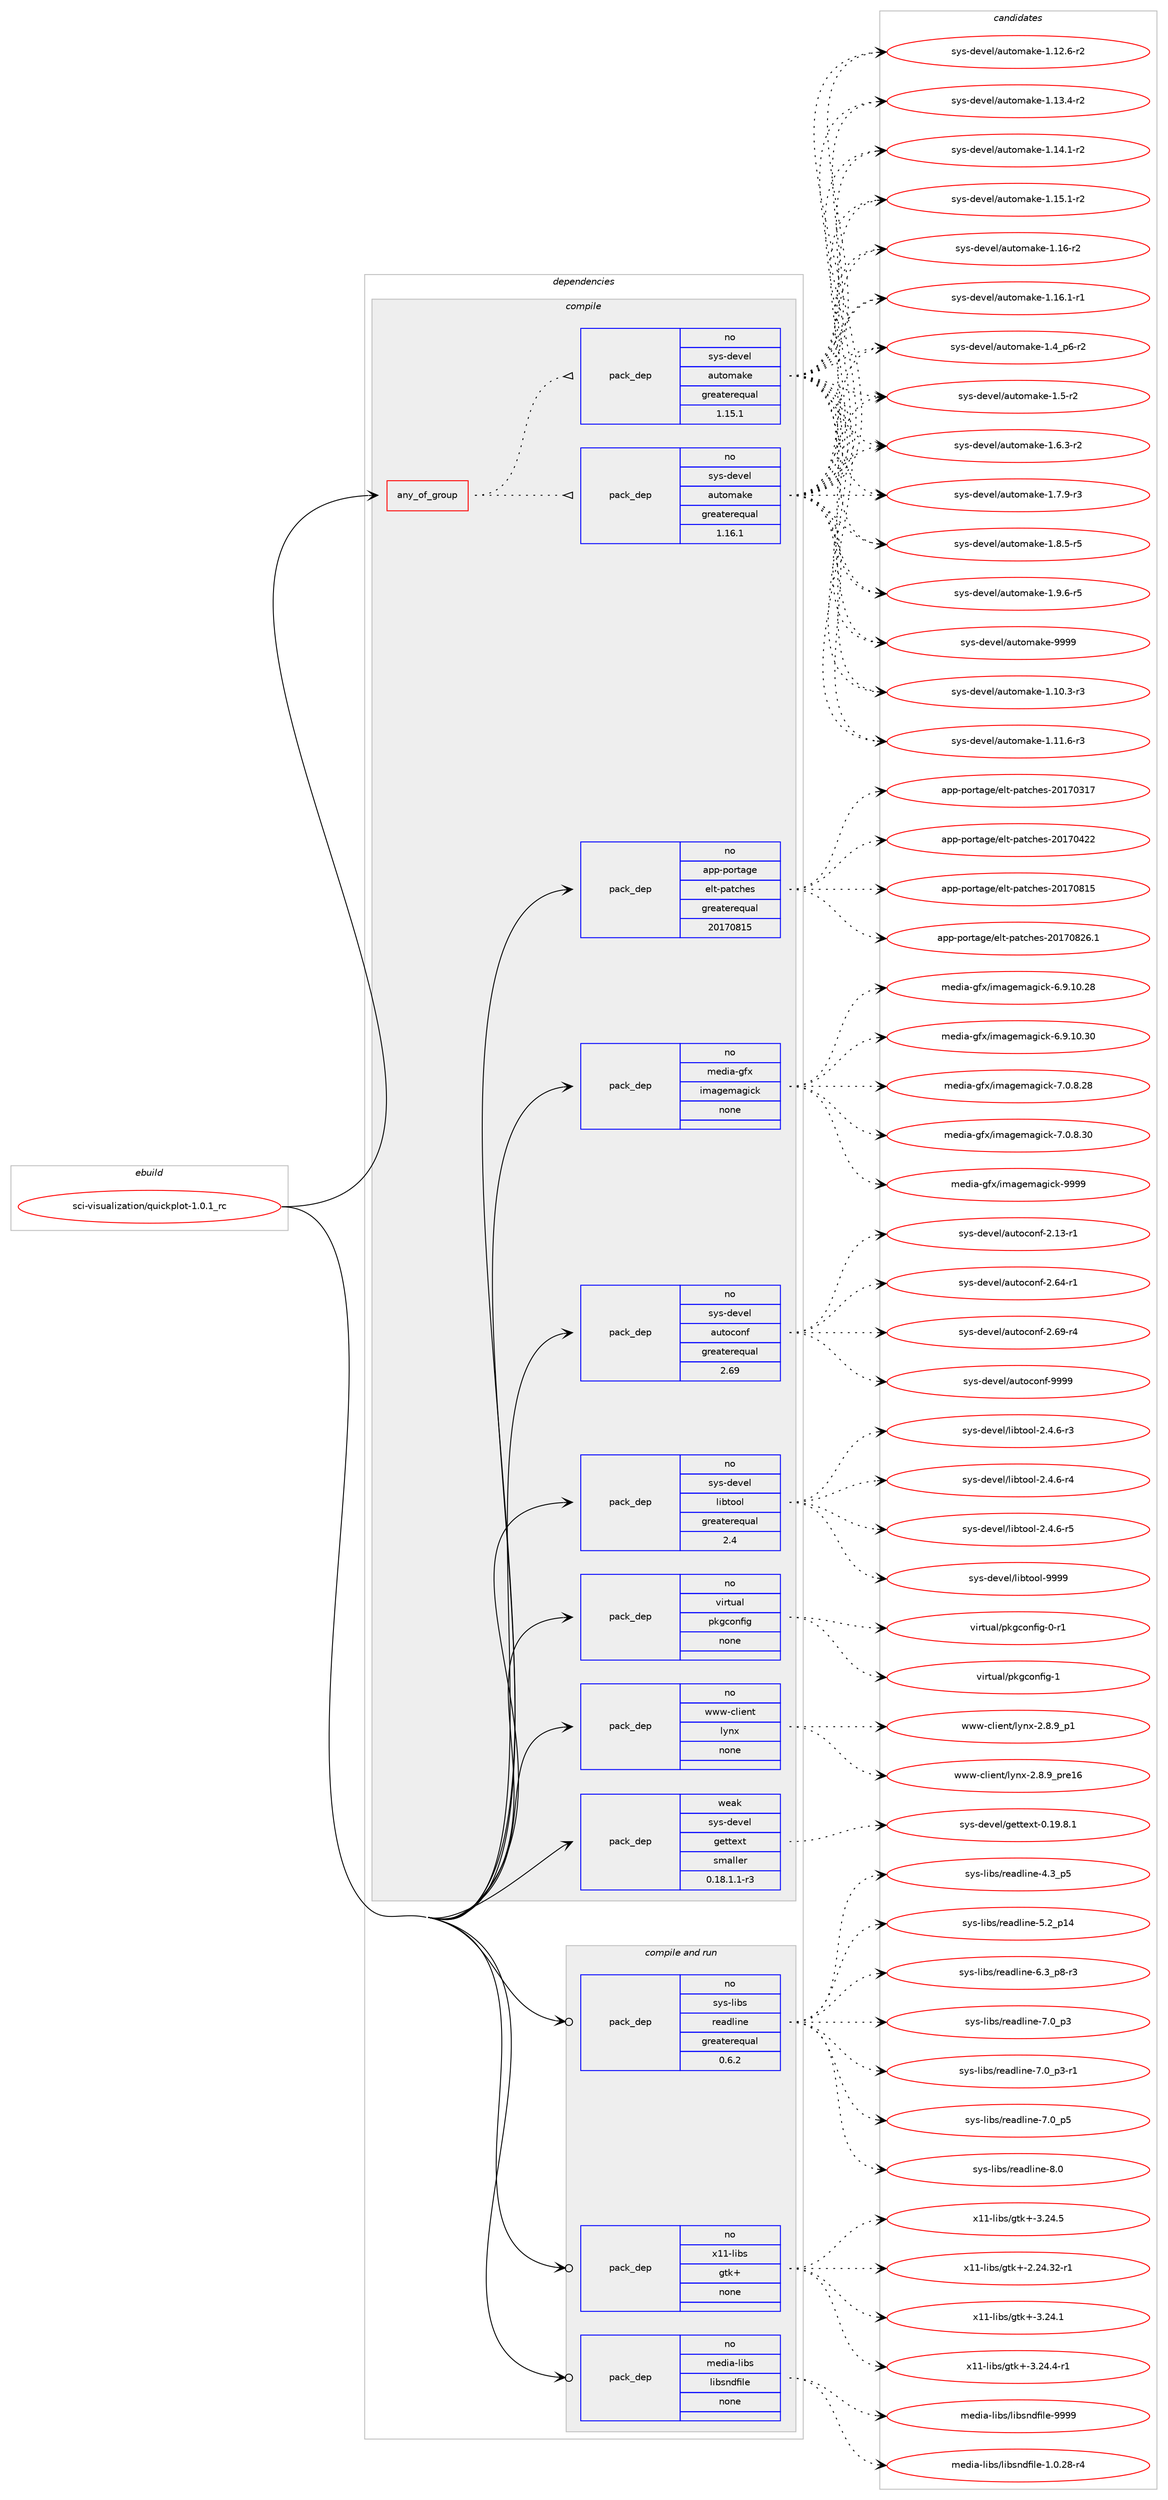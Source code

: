 digraph prolog {

# *************
# Graph options
# *************

newrank=true;
concentrate=true;
compound=true;
graph [rankdir=LR,fontname=Helvetica,fontsize=10,ranksep=1.5];#, ranksep=2.5, nodesep=0.2];
edge  [arrowhead=vee];
node  [fontname=Helvetica,fontsize=10];

# **********
# The ebuild
# **********

subgraph cluster_leftcol {
color=gray;
rank=same;
label=<<i>ebuild</i>>;
id [label="sci-visualization/quickplot-1.0.1_rc", color=red, width=4, href="../sci-visualization/quickplot-1.0.1_rc.svg"];
}

# ****************
# The dependencies
# ****************

subgraph cluster_midcol {
color=gray;
label=<<i>dependencies</i>>;
subgraph cluster_compile {
fillcolor="#eeeeee";
style=filled;
label=<<i>compile</i>>;
subgraph any27067 {
dependency1702456 [label=<<TABLE BORDER="0" CELLBORDER="1" CELLSPACING="0" CELLPADDING="4"><TR><TD CELLPADDING="10">any_of_group</TD></TR></TABLE>>, shape=none, color=red];subgraph pack1218953 {
dependency1702457 [label=<<TABLE BORDER="0" CELLBORDER="1" CELLSPACING="0" CELLPADDING="4" WIDTH="220"><TR><TD ROWSPAN="6" CELLPADDING="30">pack_dep</TD></TR><TR><TD WIDTH="110">no</TD></TR><TR><TD>sys-devel</TD></TR><TR><TD>automake</TD></TR><TR><TD>greaterequal</TD></TR><TR><TD>1.16.1</TD></TR></TABLE>>, shape=none, color=blue];
}
dependency1702456:e -> dependency1702457:w [weight=20,style="dotted",arrowhead="oinv"];
subgraph pack1218954 {
dependency1702458 [label=<<TABLE BORDER="0" CELLBORDER="1" CELLSPACING="0" CELLPADDING="4" WIDTH="220"><TR><TD ROWSPAN="6" CELLPADDING="30">pack_dep</TD></TR><TR><TD WIDTH="110">no</TD></TR><TR><TD>sys-devel</TD></TR><TR><TD>automake</TD></TR><TR><TD>greaterequal</TD></TR><TR><TD>1.15.1</TD></TR></TABLE>>, shape=none, color=blue];
}
dependency1702456:e -> dependency1702458:w [weight=20,style="dotted",arrowhead="oinv"];
}
id:e -> dependency1702456:w [weight=20,style="solid",arrowhead="vee"];
subgraph pack1218955 {
dependency1702459 [label=<<TABLE BORDER="0" CELLBORDER="1" CELLSPACING="0" CELLPADDING="4" WIDTH="220"><TR><TD ROWSPAN="6" CELLPADDING="30">pack_dep</TD></TR><TR><TD WIDTH="110">no</TD></TR><TR><TD>app-portage</TD></TR><TR><TD>elt-patches</TD></TR><TR><TD>greaterequal</TD></TR><TR><TD>20170815</TD></TR></TABLE>>, shape=none, color=blue];
}
id:e -> dependency1702459:w [weight=20,style="solid",arrowhead="vee"];
subgraph pack1218956 {
dependency1702460 [label=<<TABLE BORDER="0" CELLBORDER="1" CELLSPACING="0" CELLPADDING="4" WIDTH="220"><TR><TD ROWSPAN="6" CELLPADDING="30">pack_dep</TD></TR><TR><TD WIDTH="110">no</TD></TR><TR><TD>media-gfx</TD></TR><TR><TD>imagemagick</TD></TR><TR><TD>none</TD></TR><TR><TD></TD></TR></TABLE>>, shape=none, color=blue];
}
id:e -> dependency1702460:w [weight=20,style="solid",arrowhead="vee"];
subgraph pack1218957 {
dependency1702461 [label=<<TABLE BORDER="0" CELLBORDER="1" CELLSPACING="0" CELLPADDING="4" WIDTH="220"><TR><TD ROWSPAN="6" CELLPADDING="30">pack_dep</TD></TR><TR><TD WIDTH="110">no</TD></TR><TR><TD>sys-devel</TD></TR><TR><TD>autoconf</TD></TR><TR><TD>greaterequal</TD></TR><TR><TD>2.69</TD></TR></TABLE>>, shape=none, color=blue];
}
id:e -> dependency1702461:w [weight=20,style="solid",arrowhead="vee"];
subgraph pack1218958 {
dependency1702462 [label=<<TABLE BORDER="0" CELLBORDER="1" CELLSPACING="0" CELLPADDING="4" WIDTH="220"><TR><TD ROWSPAN="6" CELLPADDING="30">pack_dep</TD></TR><TR><TD WIDTH="110">no</TD></TR><TR><TD>sys-devel</TD></TR><TR><TD>libtool</TD></TR><TR><TD>greaterequal</TD></TR><TR><TD>2.4</TD></TR></TABLE>>, shape=none, color=blue];
}
id:e -> dependency1702462:w [weight=20,style="solid",arrowhead="vee"];
subgraph pack1218959 {
dependency1702463 [label=<<TABLE BORDER="0" CELLBORDER="1" CELLSPACING="0" CELLPADDING="4" WIDTH="220"><TR><TD ROWSPAN="6" CELLPADDING="30">pack_dep</TD></TR><TR><TD WIDTH="110">no</TD></TR><TR><TD>virtual</TD></TR><TR><TD>pkgconfig</TD></TR><TR><TD>none</TD></TR><TR><TD></TD></TR></TABLE>>, shape=none, color=blue];
}
id:e -> dependency1702463:w [weight=20,style="solid",arrowhead="vee"];
subgraph pack1218960 {
dependency1702464 [label=<<TABLE BORDER="0" CELLBORDER="1" CELLSPACING="0" CELLPADDING="4" WIDTH="220"><TR><TD ROWSPAN="6" CELLPADDING="30">pack_dep</TD></TR><TR><TD WIDTH="110">no</TD></TR><TR><TD>www-client</TD></TR><TR><TD>lynx</TD></TR><TR><TD>none</TD></TR><TR><TD></TD></TR></TABLE>>, shape=none, color=blue];
}
id:e -> dependency1702464:w [weight=20,style="solid",arrowhead="vee"];
subgraph pack1218961 {
dependency1702465 [label=<<TABLE BORDER="0" CELLBORDER="1" CELLSPACING="0" CELLPADDING="4" WIDTH="220"><TR><TD ROWSPAN="6" CELLPADDING="30">pack_dep</TD></TR><TR><TD WIDTH="110">weak</TD></TR><TR><TD>sys-devel</TD></TR><TR><TD>gettext</TD></TR><TR><TD>smaller</TD></TR><TR><TD>0.18.1.1-r3</TD></TR></TABLE>>, shape=none, color=blue];
}
id:e -> dependency1702465:w [weight=20,style="solid",arrowhead="vee"];
}
subgraph cluster_compileandrun {
fillcolor="#eeeeee";
style=filled;
label=<<i>compile and run</i>>;
subgraph pack1218962 {
dependency1702466 [label=<<TABLE BORDER="0" CELLBORDER="1" CELLSPACING="0" CELLPADDING="4" WIDTH="220"><TR><TD ROWSPAN="6" CELLPADDING="30">pack_dep</TD></TR><TR><TD WIDTH="110">no</TD></TR><TR><TD>media-libs</TD></TR><TR><TD>libsndfile</TD></TR><TR><TD>none</TD></TR><TR><TD></TD></TR></TABLE>>, shape=none, color=blue];
}
id:e -> dependency1702466:w [weight=20,style="solid",arrowhead="odotvee"];
subgraph pack1218963 {
dependency1702467 [label=<<TABLE BORDER="0" CELLBORDER="1" CELLSPACING="0" CELLPADDING="4" WIDTH="220"><TR><TD ROWSPAN="6" CELLPADDING="30">pack_dep</TD></TR><TR><TD WIDTH="110">no</TD></TR><TR><TD>sys-libs</TD></TR><TR><TD>readline</TD></TR><TR><TD>greaterequal</TD></TR><TR><TD>0.6.2</TD></TR></TABLE>>, shape=none, color=blue];
}
id:e -> dependency1702467:w [weight=20,style="solid",arrowhead="odotvee"];
subgraph pack1218964 {
dependency1702468 [label=<<TABLE BORDER="0" CELLBORDER="1" CELLSPACING="0" CELLPADDING="4" WIDTH="220"><TR><TD ROWSPAN="6" CELLPADDING="30">pack_dep</TD></TR><TR><TD WIDTH="110">no</TD></TR><TR><TD>x11-libs</TD></TR><TR><TD>gtk+</TD></TR><TR><TD>none</TD></TR><TR><TD></TD></TR></TABLE>>, shape=none, color=blue];
}
id:e -> dependency1702468:w [weight=20,style="solid",arrowhead="odotvee"];
}
subgraph cluster_run {
fillcolor="#eeeeee";
style=filled;
label=<<i>run</i>>;
}
}

# **************
# The candidates
# **************

subgraph cluster_choices {
rank=same;
color=gray;
label=<<i>candidates</i>>;

subgraph choice1218953 {
color=black;
nodesep=1;
choice11512111545100101118101108479711711611110997107101454946494846514511451 [label="sys-devel/automake-1.10.3-r3", color=red, width=4,href="../sys-devel/automake-1.10.3-r3.svg"];
choice11512111545100101118101108479711711611110997107101454946494946544511451 [label="sys-devel/automake-1.11.6-r3", color=red, width=4,href="../sys-devel/automake-1.11.6-r3.svg"];
choice11512111545100101118101108479711711611110997107101454946495046544511450 [label="sys-devel/automake-1.12.6-r2", color=red, width=4,href="../sys-devel/automake-1.12.6-r2.svg"];
choice11512111545100101118101108479711711611110997107101454946495146524511450 [label="sys-devel/automake-1.13.4-r2", color=red, width=4,href="../sys-devel/automake-1.13.4-r2.svg"];
choice11512111545100101118101108479711711611110997107101454946495246494511450 [label="sys-devel/automake-1.14.1-r2", color=red, width=4,href="../sys-devel/automake-1.14.1-r2.svg"];
choice11512111545100101118101108479711711611110997107101454946495346494511450 [label="sys-devel/automake-1.15.1-r2", color=red, width=4,href="../sys-devel/automake-1.15.1-r2.svg"];
choice1151211154510010111810110847971171161111099710710145494649544511450 [label="sys-devel/automake-1.16-r2", color=red, width=4,href="../sys-devel/automake-1.16-r2.svg"];
choice11512111545100101118101108479711711611110997107101454946495446494511449 [label="sys-devel/automake-1.16.1-r1", color=red, width=4,href="../sys-devel/automake-1.16.1-r1.svg"];
choice115121115451001011181011084797117116111109971071014549465295112544511450 [label="sys-devel/automake-1.4_p6-r2", color=red, width=4,href="../sys-devel/automake-1.4_p6-r2.svg"];
choice11512111545100101118101108479711711611110997107101454946534511450 [label="sys-devel/automake-1.5-r2", color=red, width=4,href="../sys-devel/automake-1.5-r2.svg"];
choice115121115451001011181011084797117116111109971071014549465446514511450 [label="sys-devel/automake-1.6.3-r2", color=red, width=4,href="../sys-devel/automake-1.6.3-r2.svg"];
choice115121115451001011181011084797117116111109971071014549465546574511451 [label="sys-devel/automake-1.7.9-r3", color=red, width=4,href="../sys-devel/automake-1.7.9-r3.svg"];
choice115121115451001011181011084797117116111109971071014549465646534511453 [label="sys-devel/automake-1.8.5-r5", color=red, width=4,href="../sys-devel/automake-1.8.5-r5.svg"];
choice115121115451001011181011084797117116111109971071014549465746544511453 [label="sys-devel/automake-1.9.6-r5", color=red, width=4,href="../sys-devel/automake-1.9.6-r5.svg"];
choice115121115451001011181011084797117116111109971071014557575757 [label="sys-devel/automake-9999", color=red, width=4,href="../sys-devel/automake-9999.svg"];
dependency1702457:e -> choice11512111545100101118101108479711711611110997107101454946494846514511451:w [style=dotted,weight="100"];
dependency1702457:e -> choice11512111545100101118101108479711711611110997107101454946494946544511451:w [style=dotted,weight="100"];
dependency1702457:e -> choice11512111545100101118101108479711711611110997107101454946495046544511450:w [style=dotted,weight="100"];
dependency1702457:e -> choice11512111545100101118101108479711711611110997107101454946495146524511450:w [style=dotted,weight="100"];
dependency1702457:e -> choice11512111545100101118101108479711711611110997107101454946495246494511450:w [style=dotted,weight="100"];
dependency1702457:e -> choice11512111545100101118101108479711711611110997107101454946495346494511450:w [style=dotted,weight="100"];
dependency1702457:e -> choice1151211154510010111810110847971171161111099710710145494649544511450:w [style=dotted,weight="100"];
dependency1702457:e -> choice11512111545100101118101108479711711611110997107101454946495446494511449:w [style=dotted,weight="100"];
dependency1702457:e -> choice115121115451001011181011084797117116111109971071014549465295112544511450:w [style=dotted,weight="100"];
dependency1702457:e -> choice11512111545100101118101108479711711611110997107101454946534511450:w [style=dotted,weight="100"];
dependency1702457:e -> choice115121115451001011181011084797117116111109971071014549465446514511450:w [style=dotted,weight="100"];
dependency1702457:e -> choice115121115451001011181011084797117116111109971071014549465546574511451:w [style=dotted,weight="100"];
dependency1702457:e -> choice115121115451001011181011084797117116111109971071014549465646534511453:w [style=dotted,weight="100"];
dependency1702457:e -> choice115121115451001011181011084797117116111109971071014549465746544511453:w [style=dotted,weight="100"];
dependency1702457:e -> choice115121115451001011181011084797117116111109971071014557575757:w [style=dotted,weight="100"];
}
subgraph choice1218954 {
color=black;
nodesep=1;
choice11512111545100101118101108479711711611110997107101454946494846514511451 [label="sys-devel/automake-1.10.3-r3", color=red, width=4,href="../sys-devel/automake-1.10.3-r3.svg"];
choice11512111545100101118101108479711711611110997107101454946494946544511451 [label="sys-devel/automake-1.11.6-r3", color=red, width=4,href="../sys-devel/automake-1.11.6-r3.svg"];
choice11512111545100101118101108479711711611110997107101454946495046544511450 [label="sys-devel/automake-1.12.6-r2", color=red, width=4,href="../sys-devel/automake-1.12.6-r2.svg"];
choice11512111545100101118101108479711711611110997107101454946495146524511450 [label="sys-devel/automake-1.13.4-r2", color=red, width=4,href="../sys-devel/automake-1.13.4-r2.svg"];
choice11512111545100101118101108479711711611110997107101454946495246494511450 [label="sys-devel/automake-1.14.1-r2", color=red, width=4,href="../sys-devel/automake-1.14.1-r2.svg"];
choice11512111545100101118101108479711711611110997107101454946495346494511450 [label="sys-devel/automake-1.15.1-r2", color=red, width=4,href="../sys-devel/automake-1.15.1-r2.svg"];
choice1151211154510010111810110847971171161111099710710145494649544511450 [label="sys-devel/automake-1.16-r2", color=red, width=4,href="../sys-devel/automake-1.16-r2.svg"];
choice11512111545100101118101108479711711611110997107101454946495446494511449 [label="sys-devel/automake-1.16.1-r1", color=red, width=4,href="../sys-devel/automake-1.16.1-r1.svg"];
choice115121115451001011181011084797117116111109971071014549465295112544511450 [label="sys-devel/automake-1.4_p6-r2", color=red, width=4,href="../sys-devel/automake-1.4_p6-r2.svg"];
choice11512111545100101118101108479711711611110997107101454946534511450 [label="sys-devel/automake-1.5-r2", color=red, width=4,href="../sys-devel/automake-1.5-r2.svg"];
choice115121115451001011181011084797117116111109971071014549465446514511450 [label="sys-devel/automake-1.6.3-r2", color=red, width=4,href="../sys-devel/automake-1.6.3-r2.svg"];
choice115121115451001011181011084797117116111109971071014549465546574511451 [label="sys-devel/automake-1.7.9-r3", color=red, width=4,href="../sys-devel/automake-1.7.9-r3.svg"];
choice115121115451001011181011084797117116111109971071014549465646534511453 [label="sys-devel/automake-1.8.5-r5", color=red, width=4,href="../sys-devel/automake-1.8.5-r5.svg"];
choice115121115451001011181011084797117116111109971071014549465746544511453 [label="sys-devel/automake-1.9.6-r5", color=red, width=4,href="../sys-devel/automake-1.9.6-r5.svg"];
choice115121115451001011181011084797117116111109971071014557575757 [label="sys-devel/automake-9999", color=red, width=4,href="../sys-devel/automake-9999.svg"];
dependency1702458:e -> choice11512111545100101118101108479711711611110997107101454946494846514511451:w [style=dotted,weight="100"];
dependency1702458:e -> choice11512111545100101118101108479711711611110997107101454946494946544511451:w [style=dotted,weight="100"];
dependency1702458:e -> choice11512111545100101118101108479711711611110997107101454946495046544511450:w [style=dotted,weight="100"];
dependency1702458:e -> choice11512111545100101118101108479711711611110997107101454946495146524511450:w [style=dotted,weight="100"];
dependency1702458:e -> choice11512111545100101118101108479711711611110997107101454946495246494511450:w [style=dotted,weight="100"];
dependency1702458:e -> choice11512111545100101118101108479711711611110997107101454946495346494511450:w [style=dotted,weight="100"];
dependency1702458:e -> choice1151211154510010111810110847971171161111099710710145494649544511450:w [style=dotted,weight="100"];
dependency1702458:e -> choice11512111545100101118101108479711711611110997107101454946495446494511449:w [style=dotted,weight="100"];
dependency1702458:e -> choice115121115451001011181011084797117116111109971071014549465295112544511450:w [style=dotted,weight="100"];
dependency1702458:e -> choice11512111545100101118101108479711711611110997107101454946534511450:w [style=dotted,weight="100"];
dependency1702458:e -> choice115121115451001011181011084797117116111109971071014549465446514511450:w [style=dotted,weight="100"];
dependency1702458:e -> choice115121115451001011181011084797117116111109971071014549465546574511451:w [style=dotted,weight="100"];
dependency1702458:e -> choice115121115451001011181011084797117116111109971071014549465646534511453:w [style=dotted,weight="100"];
dependency1702458:e -> choice115121115451001011181011084797117116111109971071014549465746544511453:w [style=dotted,weight="100"];
dependency1702458:e -> choice115121115451001011181011084797117116111109971071014557575757:w [style=dotted,weight="100"];
}
subgraph choice1218955 {
color=black;
nodesep=1;
choice97112112451121111141169710310147101108116451129711699104101115455048495548514955 [label="app-portage/elt-patches-20170317", color=red, width=4,href="../app-portage/elt-patches-20170317.svg"];
choice97112112451121111141169710310147101108116451129711699104101115455048495548525050 [label="app-portage/elt-patches-20170422", color=red, width=4,href="../app-portage/elt-patches-20170422.svg"];
choice97112112451121111141169710310147101108116451129711699104101115455048495548564953 [label="app-portage/elt-patches-20170815", color=red, width=4,href="../app-portage/elt-patches-20170815.svg"];
choice971121124511211111411697103101471011081164511297116991041011154550484955485650544649 [label="app-portage/elt-patches-20170826.1", color=red, width=4,href="../app-portage/elt-patches-20170826.1.svg"];
dependency1702459:e -> choice97112112451121111141169710310147101108116451129711699104101115455048495548514955:w [style=dotted,weight="100"];
dependency1702459:e -> choice97112112451121111141169710310147101108116451129711699104101115455048495548525050:w [style=dotted,weight="100"];
dependency1702459:e -> choice97112112451121111141169710310147101108116451129711699104101115455048495548564953:w [style=dotted,weight="100"];
dependency1702459:e -> choice971121124511211111411697103101471011081164511297116991041011154550484955485650544649:w [style=dotted,weight="100"];
}
subgraph choice1218956 {
color=black;
nodesep=1;
choice10910110010597451031021204710510997103101109971031059910745544657464948465056 [label="media-gfx/imagemagick-6.9.10.28", color=red, width=4,href="../media-gfx/imagemagick-6.9.10.28.svg"];
choice10910110010597451031021204710510997103101109971031059910745544657464948465148 [label="media-gfx/imagemagick-6.9.10.30", color=red, width=4,href="../media-gfx/imagemagick-6.9.10.30.svg"];
choice109101100105974510310212047105109971031011099710310599107455546484656465056 [label="media-gfx/imagemagick-7.0.8.28", color=red, width=4,href="../media-gfx/imagemagick-7.0.8.28.svg"];
choice109101100105974510310212047105109971031011099710310599107455546484656465148 [label="media-gfx/imagemagick-7.0.8.30", color=red, width=4,href="../media-gfx/imagemagick-7.0.8.30.svg"];
choice1091011001059745103102120471051099710310110997103105991074557575757 [label="media-gfx/imagemagick-9999", color=red, width=4,href="../media-gfx/imagemagick-9999.svg"];
dependency1702460:e -> choice10910110010597451031021204710510997103101109971031059910745544657464948465056:w [style=dotted,weight="100"];
dependency1702460:e -> choice10910110010597451031021204710510997103101109971031059910745544657464948465148:w [style=dotted,weight="100"];
dependency1702460:e -> choice109101100105974510310212047105109971031011099710310599107455546484656465056:w [style=dotted,weight="100"];
dependency1702460:e -> choice109101100105974510310212047105109971031011099710310599107455546484656465148:w [style=dotted,weight="100"];
dependency1702460:e -> choice1091011001059745103102120471051099710310110997103105991074557575757:w [style=dotted,weight="100"];
}
subgraph choice1218957 {
color=black;
nodesep=1;
choice1151211154510010111810110847971171161119911111010245504649514511449 [label="sys-devel/autoconf-2.13-r1", color=red, width=4,href="../sys-devel/autoconf-2.13-r1.svg"];
choice1151211154510010111810110847971171161119911111010245504654524511449 [label="sys-devel/autoconf-2.64-r1", color=red, width=4,href="../sys-devel/autoconf-2.64-r1.svg"];
choice1151211154510010111810110847971171161119911111010245504654574511452 [label="sys-devel/autoconf-2.69-r4", color=red, width=4,href="../sys-devel/autoconf-2.69-r4.svg"];
choice115121115451001011181011084797117116111991111101024557575757 [label="sys-devel/autoconf-9999", color=red, width=4,href="../sys-devel/autoconf-9999.svg"];
dependency1702461:e -> choice1151211154510010111810110847971171161119911111010245504649514511449:w [style=dotted,weight="100"];
dependency1702461:e -> choice1151211154510010111810110847971171161119911111010245504654524511449:w [style=dotted,weight="100"];
dependency1702461:e -> choice1151211154510010111810110847971171161119911111010245504654574511452:w [style=dotted,weight="100"];
dependency1702461:e -> choice115121115451001011181011084797117116111991111101024557575757:w [style=dotted,weight="100"];
}
subgraph choice1218958 {
color=black;
nodesep=1;
choice1151211154510010111810110847108105981161111111084550465246544511451 [label="sys-devel/libtool-2.4.6-r3", color=red, width=4,href="../sys-devel/libtool-2.4.6-r3.svg"];
choice1151211154510010111810110847108105981161111111084550465246544511452 [label="sys-devel/libtool-2.4.6-r4", color=red, width=4,href="../sys-devel/libtool-2.4.6-r4.svg"];
choice1151211154510010111810110847108105981161111111084550465246544511453 [label="sys-devel/libtool-2.4.6-r5", color=red, width=4,href="../sys-devel/libtool-2.4.6-r5.svg"];
choice1151211154510010111810110847108105981161111111084557575757 [label="sys-devel/libtool-9999", color=red, width=4,href="../sys-devel/libtool-9999.svg"];
dependency1702462:e -> choice1151211154510010111810110847108105981161111111084550465246544511451:w [style=dotted,weight="100"];
dependency1702462:e -> choice1151211154510010111810110847108105981161111111084550465246544511452:w [style=dotted,weight="100"];
dependency1702462:e -> choice1151211154510010111810110847108105981161111111084550465246544511453:w [style=dotted,weight="100"];
dependency1702462:e -> choice1151211154510010111810110847108105981161111111084557575757:w [style=dotted,weight="100"];
}
subgraph choice1218959 {
color=black;
nodesep=1;
choice11810511411611797108471121071039911111010210510345484511449 [label="virtual/pkgconfig-0-r1", color=red, width=4,href="../virtual/pkgconfig-0-r1.svg"];
choice1181051141161179710847112107103991111101021051034549 [label="virtual/pkgconfig-1", color=red, width=4,href="../virtual/pkgconfig-1.svg"];
dependency1702463:e -> choice11810511411611797108471121071039911111010210510345484511449:w [style=dotted,weight="100"];
dependency1702463:e -> choice1181051141161179710847112107103991111101021051034549:w [style=dotted,weight="100"];
}
subgraph choice1218960 {
color=black;
nodesep=1;
choice1191191194599108105101110116471081211101204550465646579511249 [label="www-client/lynx-2.8.9_p1", color=red, width=4,href="../www-client/lynx-2.8.9_p1.svg"];
choice119119119459910810510111011647108121110120455046564657951121141014954 [label="www-client/lynx-2.8.9_pre16", color=red, width=4,href="../www-client/lynx-2.8.9_pre16.svg"];
dependency1702464:e -> choice1191191194599108105101110116471081211101204550465646579511249:w [style=dotted,weight="100"];
dependency1702464:e -> choice119119119459910810510111011647108121110120455046564657951121141014954:w [style=dotted,weight="100"];
}
subgraph choice1218961 {
color=black;
nodesep=1;
choice1151211154510010111810110847103101116116101120116454846495746564649 [label="sys-devel/gettext-0.19.8.1", color=red, width=4,href="../sys-devel/gettext-0.19.8.1.svg"];
dependency1702465:e -> choice1151211154510010111810110847103101116116101120116454846495746564649:w [style=dotted,weight="100"];
}
subgraph choice1218962 {
color=black;
nodesep=1;
choice1091011001059745108105981154710810598115110100102105108101454946484650564511452 [label="media-libs/libsndfile-1.0.28-r4", color=red, width=4,href="../media-libs/libsndfile-1.0.28-r4.svg"];
choice10910110010597451081059811547108105981151101001021051081014557575757 [label="media-libs/libsndfile-9999", color=red, width=4,href="../media-libs/libsndfile-9999.svg"];
dependency1702466:e -> choice1091011001059745108105981154710810598115110100102105108101454946484650564511452:w [style=dotted,weight="100"];
dependency1702466:e -> choice10910110010597451081059811547108105981151101001021051081014557575757:w [style=dotted,weight="100"];
}
subgraph choice1218963 {
color=black;
nodesep=1;
choice11512111545108105981154711410197100108105110101455246519511253 [label="sys-libs/readline-4.3_p5", color=red, width=4,href="../sys-libs/readline-4.3_p5.svg"];
choice1151211154510810598115471141019710010810511010145534650951124952 [label="sys-libs/readline-5.2_p14", color=red, width=4,href="../sys-libs/readline-5.2_p14.svg"];
choice115121115451081059811547114101971001081051101014554465195112564511451 [label="sys-libs/readline-6.3_p8-r3", color=red, width=4,href="../sys-libs/readline-6.3_p8-r3.svg"];
choice11512111545108105981154711410197100108105110101455546489511251 [label="sys-libs/readline-7.0_p3", color=red, width=4,href="../sys-libs/readline-7.0_p3.svg"];
choice115121115451081059811547114101971001081051101014555464895112514511449 [label="sys-libs/readline-7.0_p3-r1", color=red, width=4,href="../sys-libs/readline-7.0_p3-r1.svg"];
choice11512111545108105981154711410197100108105110101455546489511253 [label="sys-libs/readline-7.0_p5", color=red, width=4,href="../sys-libs/readline-7.0_p5.svg"];
choice1151211154510810598115471141019710010810511010145564648 [label="sys-libs/readline-8.0", color=red, width=4,href="../sys-libs/readline-8.0.svg"];
dependency1702467:e -> choice11512111545108105981154711410197100108105110101455246519511253:w [style=dotted,weight="100"];
dependency1702467:e -> choice1151211154510810598115471141019710010810511010145534650951124952:w [style=dotted,weight="100"];
dependency1702467:e -> choice115121115451081059811547114101971001081051101014554465195112564511451:w [style=dotted,weight="100"];
dependency1702467:e -> choice11512111545108105981154711410197100108105110101455546489511251:w [style=dotted,weight="100"];
dependency1702467:e -> choice115121115451081059811547114101971001081051101014555464895112514511449:w [style=dotted,weight="100"];
dependency1702467:e -> choice11512111545108105981154711410197100108105110101455546489511253:w [style=dotted,weight="100"];
dependency1702467:e -> choice1151211154510810598115471141019710010810511010145564648:w [style=dotted,weight="100"];
}
subgraph choice1218964 {
color=black;
nodesep=1;
choice12049494510810598115471031161074345504650524651504511449 [label="x11-libs/gtk+-2.24.32-r1", color=red, width=4,href="../x11-libs/gtk+-2.24.32-r1.svg"];
choice12049494510810598115471031161074345514650524649 [label="x11-libs/gtk+-3.24.1", color=red, width=4,href="../x11-libs/gtk+-3.24.1.svg"];
choice120494945108105981154710311610743455146505246524511449 [label="x11-libs/gtk+-3.24.4-r1", color=red, width=4,href="../x11-libs/gtk+-3.24.4-r1.svg"];
choice12049494510810598115471031161074345514650524653 [label="x11-libs/gtk+-3.24.5", color=red, width=4,href="../x11-libs/gtk+-3.24.5.svg"];
dependency1702468:e -> choice12049494510810598115471031161074345504650524651504511449:w [style=dotted,weight="100"];
dependency1702468:e -> choice12049494510810598115471031161074345514650524649:w [style=dotted,weight="100"];
dependency1702468:e -> choice120494945108105981154710311610743455146505246524511449:w [style=dotted,weight="100"];
dependency1702468:e -> choice12049494510810598115471031161074345514650524653:w [style=dotted,weight="100"];
}
}

}
